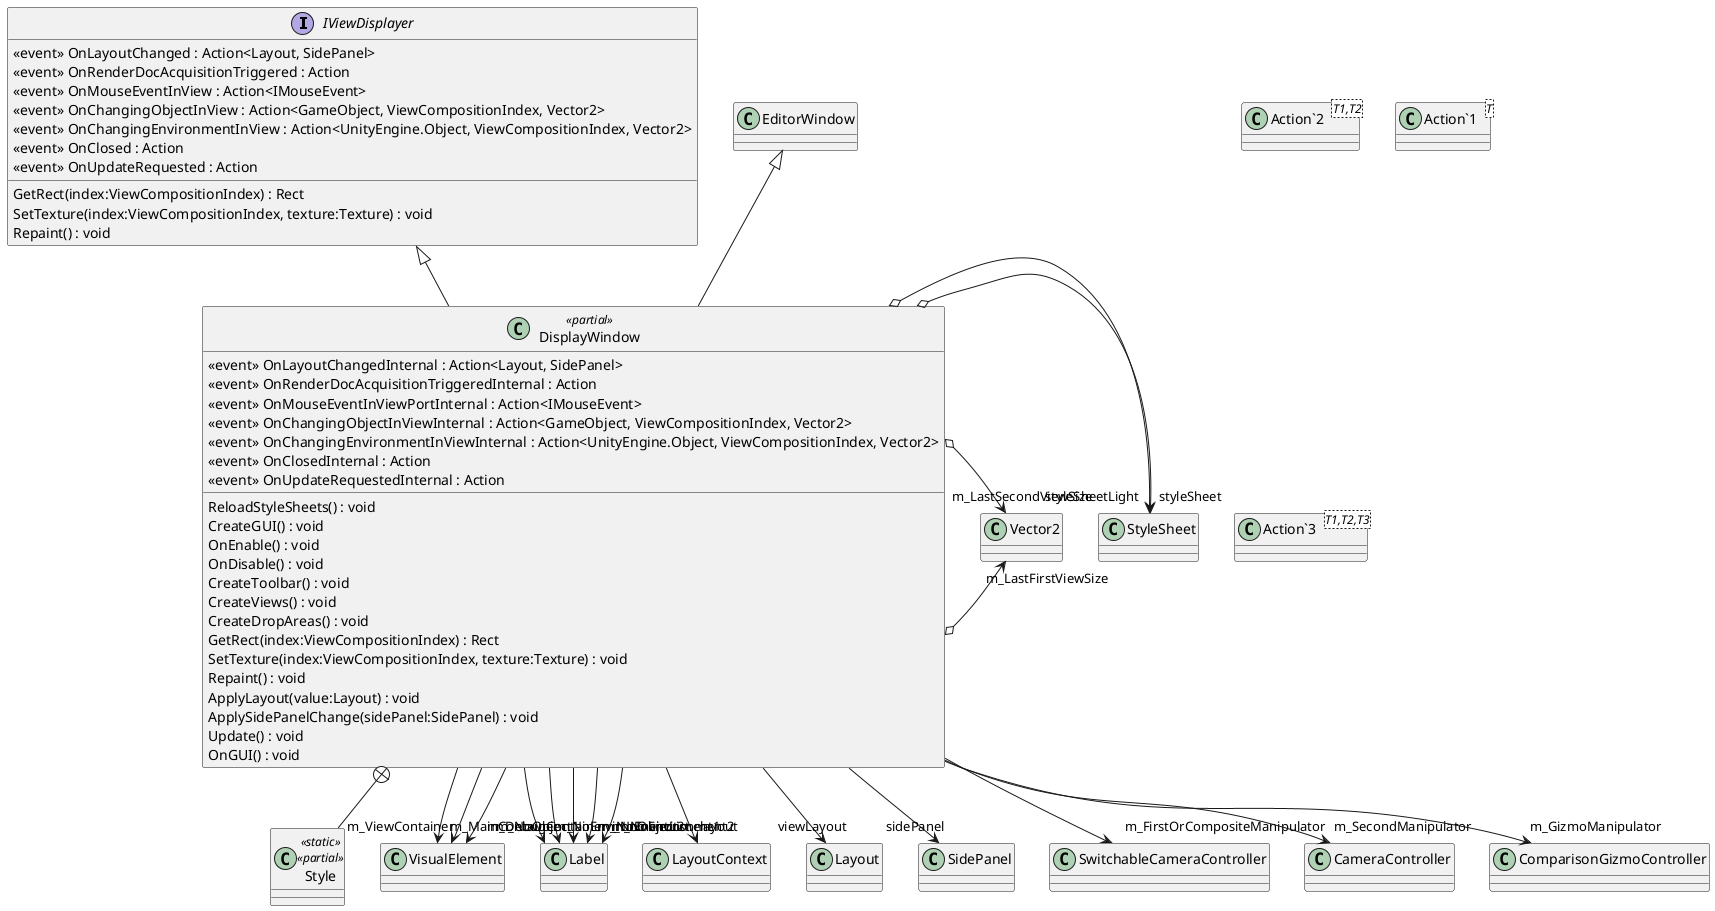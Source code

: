 @startuml
interface IViewDisplayer {
    GetRect(index:ViewCompositionIndex) : Rect
    SetTexture(index:ViewCompositionIndex, texture:Texture) : void
    Repaint() : void
     <<event>> OnLayoutChanged : Action<Layout, SidePanel> 
     <<event>> OnRenderDocAcquisitionTriggered : Action 
     <<event>> OnMouseEventInView : Action<IMouseEvent> 
     <<event>> OnChangingObjectInView : Action<GameObject, ViewCompositionIndex, Vector2> 
     <<event>> OnChangingEnvironmentInView : Action<UnityEngine.Object, ViewCompositionIndex, Vector2> 
     <<event>> OnClosed : Action 
     <<event>> OnUpdateRequested : Action 
}
class DisplayWindow <<partial>> {
     <<event>> OnLayoutChangedInternal : Action<Layout, SidePanel> 
     <<event>> OnRenderDocAcquisitionTriggeredInternal : Action 
     <<event>> OnMouseEventInViewPortInternal : Action<IMouseEvent> 
     <<event>> OnChangingObjectInViewInternal : Action<GameObject, ViewCompositionIndex, Vector2> 
     <<event>> OnChangingEnvironmentInViewInternal : Action<UnityEngine.Object, ViewCompositionIndex, Vector2> 
     <<event>> OnClosedInternal : Action 
     <<event>> OnUpdateRequestedInternal : Action 
    ReloadStyleSheets() : void
    CreateGUI() : void
    OnEnable() : void
    OnDisable() : void
    CreateToolbar() : void
    CreateViews() : void
    CreateDropAreas() : void
    GetRect(index:ViewCompositionIndex) : Rect
    SetTexture(index:ViewCompositionIndex, texture:Texture) : void
    Repaint() : void
    ApplyLayout(value:Layout) : void
    ApplySidePanelChange(sidePanel:SidePanel) : void
    Update() : void
    OnGUI() : void
}
class Style <<static>> <<partial>> {
}
class "Action`2"<T1,T2> {
}
class "Action`1"<T> {
}
class "Action`3"<T1,T2,T3> {
}
EditorWindow <|-- DisplayWindow
IViewDisplayer <|-- DisplayWindow
DisplayWindow --> "m_MainContainer" VisualElement
DisplayWindow --> "m_ViewContainer" VisualElement
DisplayWindow --> "m_DebugContainer" VisualElement
DisplayWindow --> "m_NoEnvironmentList" Label
DisplayWindow --> "m_NoObject1" Label
DisplayWindow --> "m_NoEnvironment1" Label
DisplayWindow --> "m_NoObject2" Label
DisplayWindow --> "m_NoEnvironment2" Label
DisplayWindow --> "layout" LayoutContext
DisplayWindow --> "viewLayout" Layout
DisplayWindow --> "sidePanel" SidePanel
DisplayWindow o-> "styleSheet" StyleSheet
DisplayWindow o-> "styleSheetLight" StyleSheet
DisplayWindow --> "m_FirstOrCompositeManipulator" SwitchableCameraController
DisplayWindow --> "m_SecondManipulator" CameraController
DisplayWindow --> "m_GizmoManipulator" ComparisonGizmoController
DisplayWindow o-> "m_LastFirstViewSize" Vector2
DisplayWindow o-> "m_LastSecondViewSize" Vector2
DisplayWindow +-- Style
@enduml
